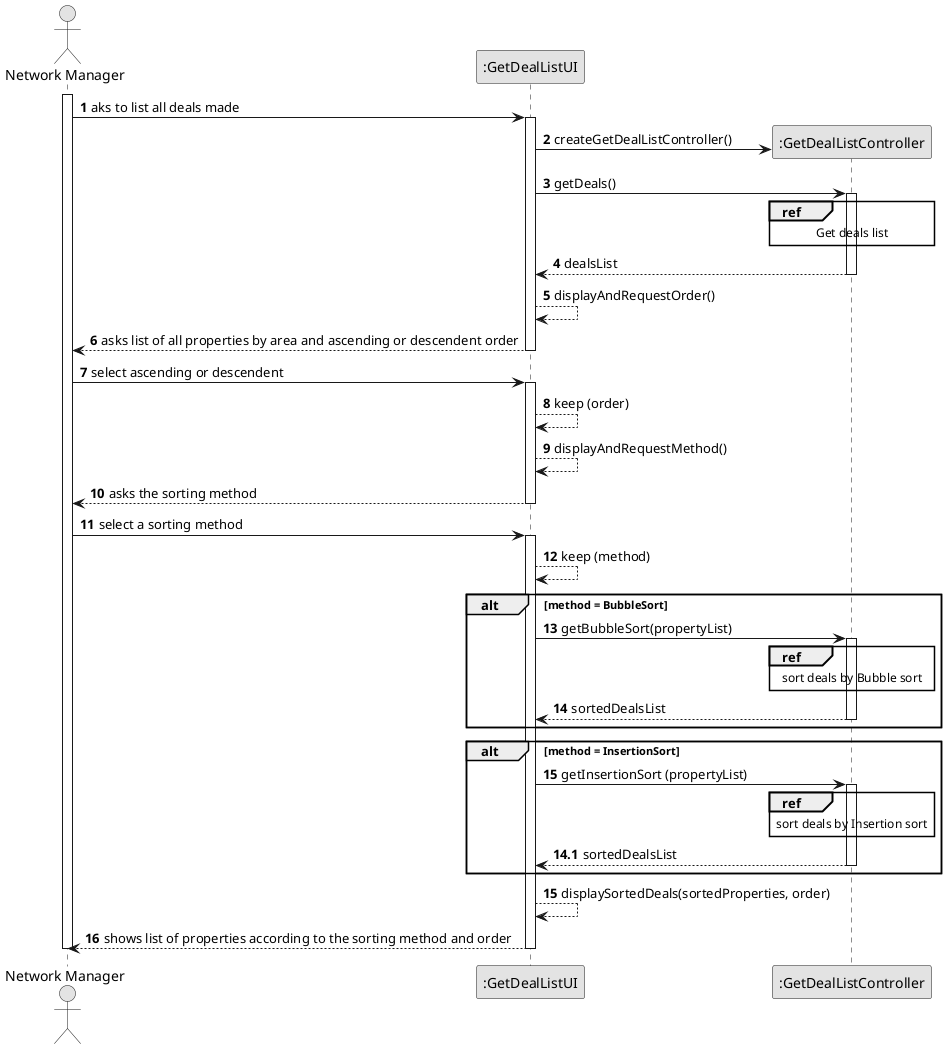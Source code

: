 @startuml
'https://plantuml.com/sequence-diagram

@startuml
skinparam monochrome true
skinparam packageStyle rectangle
skinparam shadowing false


autonumber
actor "Network Manager" as NM
participant ":GetDealListUI" as UI
participant ":GetDealListController" as CTRL



activate NM


    NM -> UI : aks to list all deals made

    activate UI
    UI -> CTRL** : createGetDealListController()

    UI -> CTRL : getDeals()
    activate CTRL
    ref over CTRL
    Get deals list
    end ref
    autonumber 4
    CTRL --> UI : dealsList


    deactivate CTRL

    UI --> UI : displayAndRequestOrder()

    UI --> NM : asks list of all properties by area and ascending or descendent order


    deactivate UI


    NM -> UI : select ascending or descendent

    activate UI
    UI --> UI : keep (order)

    UI --> UI : displayAndRequestMethod()

    UI --> NM : asks the sorting method
    deactivate UI


    NM -> UI : select a sorting method

    activate UI

    UI --> UI : keep (method)
    alt method = BubbleSort
    UI -> CTRL : getBubbleSort(propertyList)
               activate CTRL
              ref over CTRL
              sort deals by Bubble sort
              end ref
       CTRL --> UI : sortedDealsList
       deactivate CTRL
     end

       alt method = InsertionSort
       UI -> CTRL : getInsertionSort (propertyList)
       activate CTRL
       autonumber 14.1
        ref over CTRL
         sort deals by Insertion sort
         end ref
       CTRL --> UI : sortedDealsList
       deactivate CTRL
       end

      autonumber 15
        deactivate CTRL


    UI --> UI : displaySortedDeals(sortedProperties, order)

    UI --> NM : shows list of properties according to the sorting method and order

    deactivate UI


deactivate NM

@enduml
